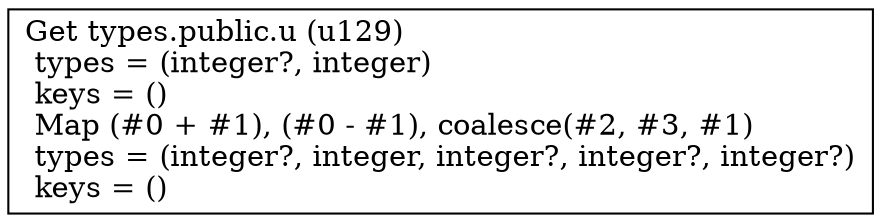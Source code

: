 digraph G {
    node0 [shape = record, label=" Get types.public.u (u129)\l  types = (integer?, integer)\l  keys = ()\l Map (#0 + #1), (#0 - #1), coalesce(#2, #3, #1)\l  types = (integer?, integer, integer?, integer?, integer?)\l  keys = ()\l"]
}

